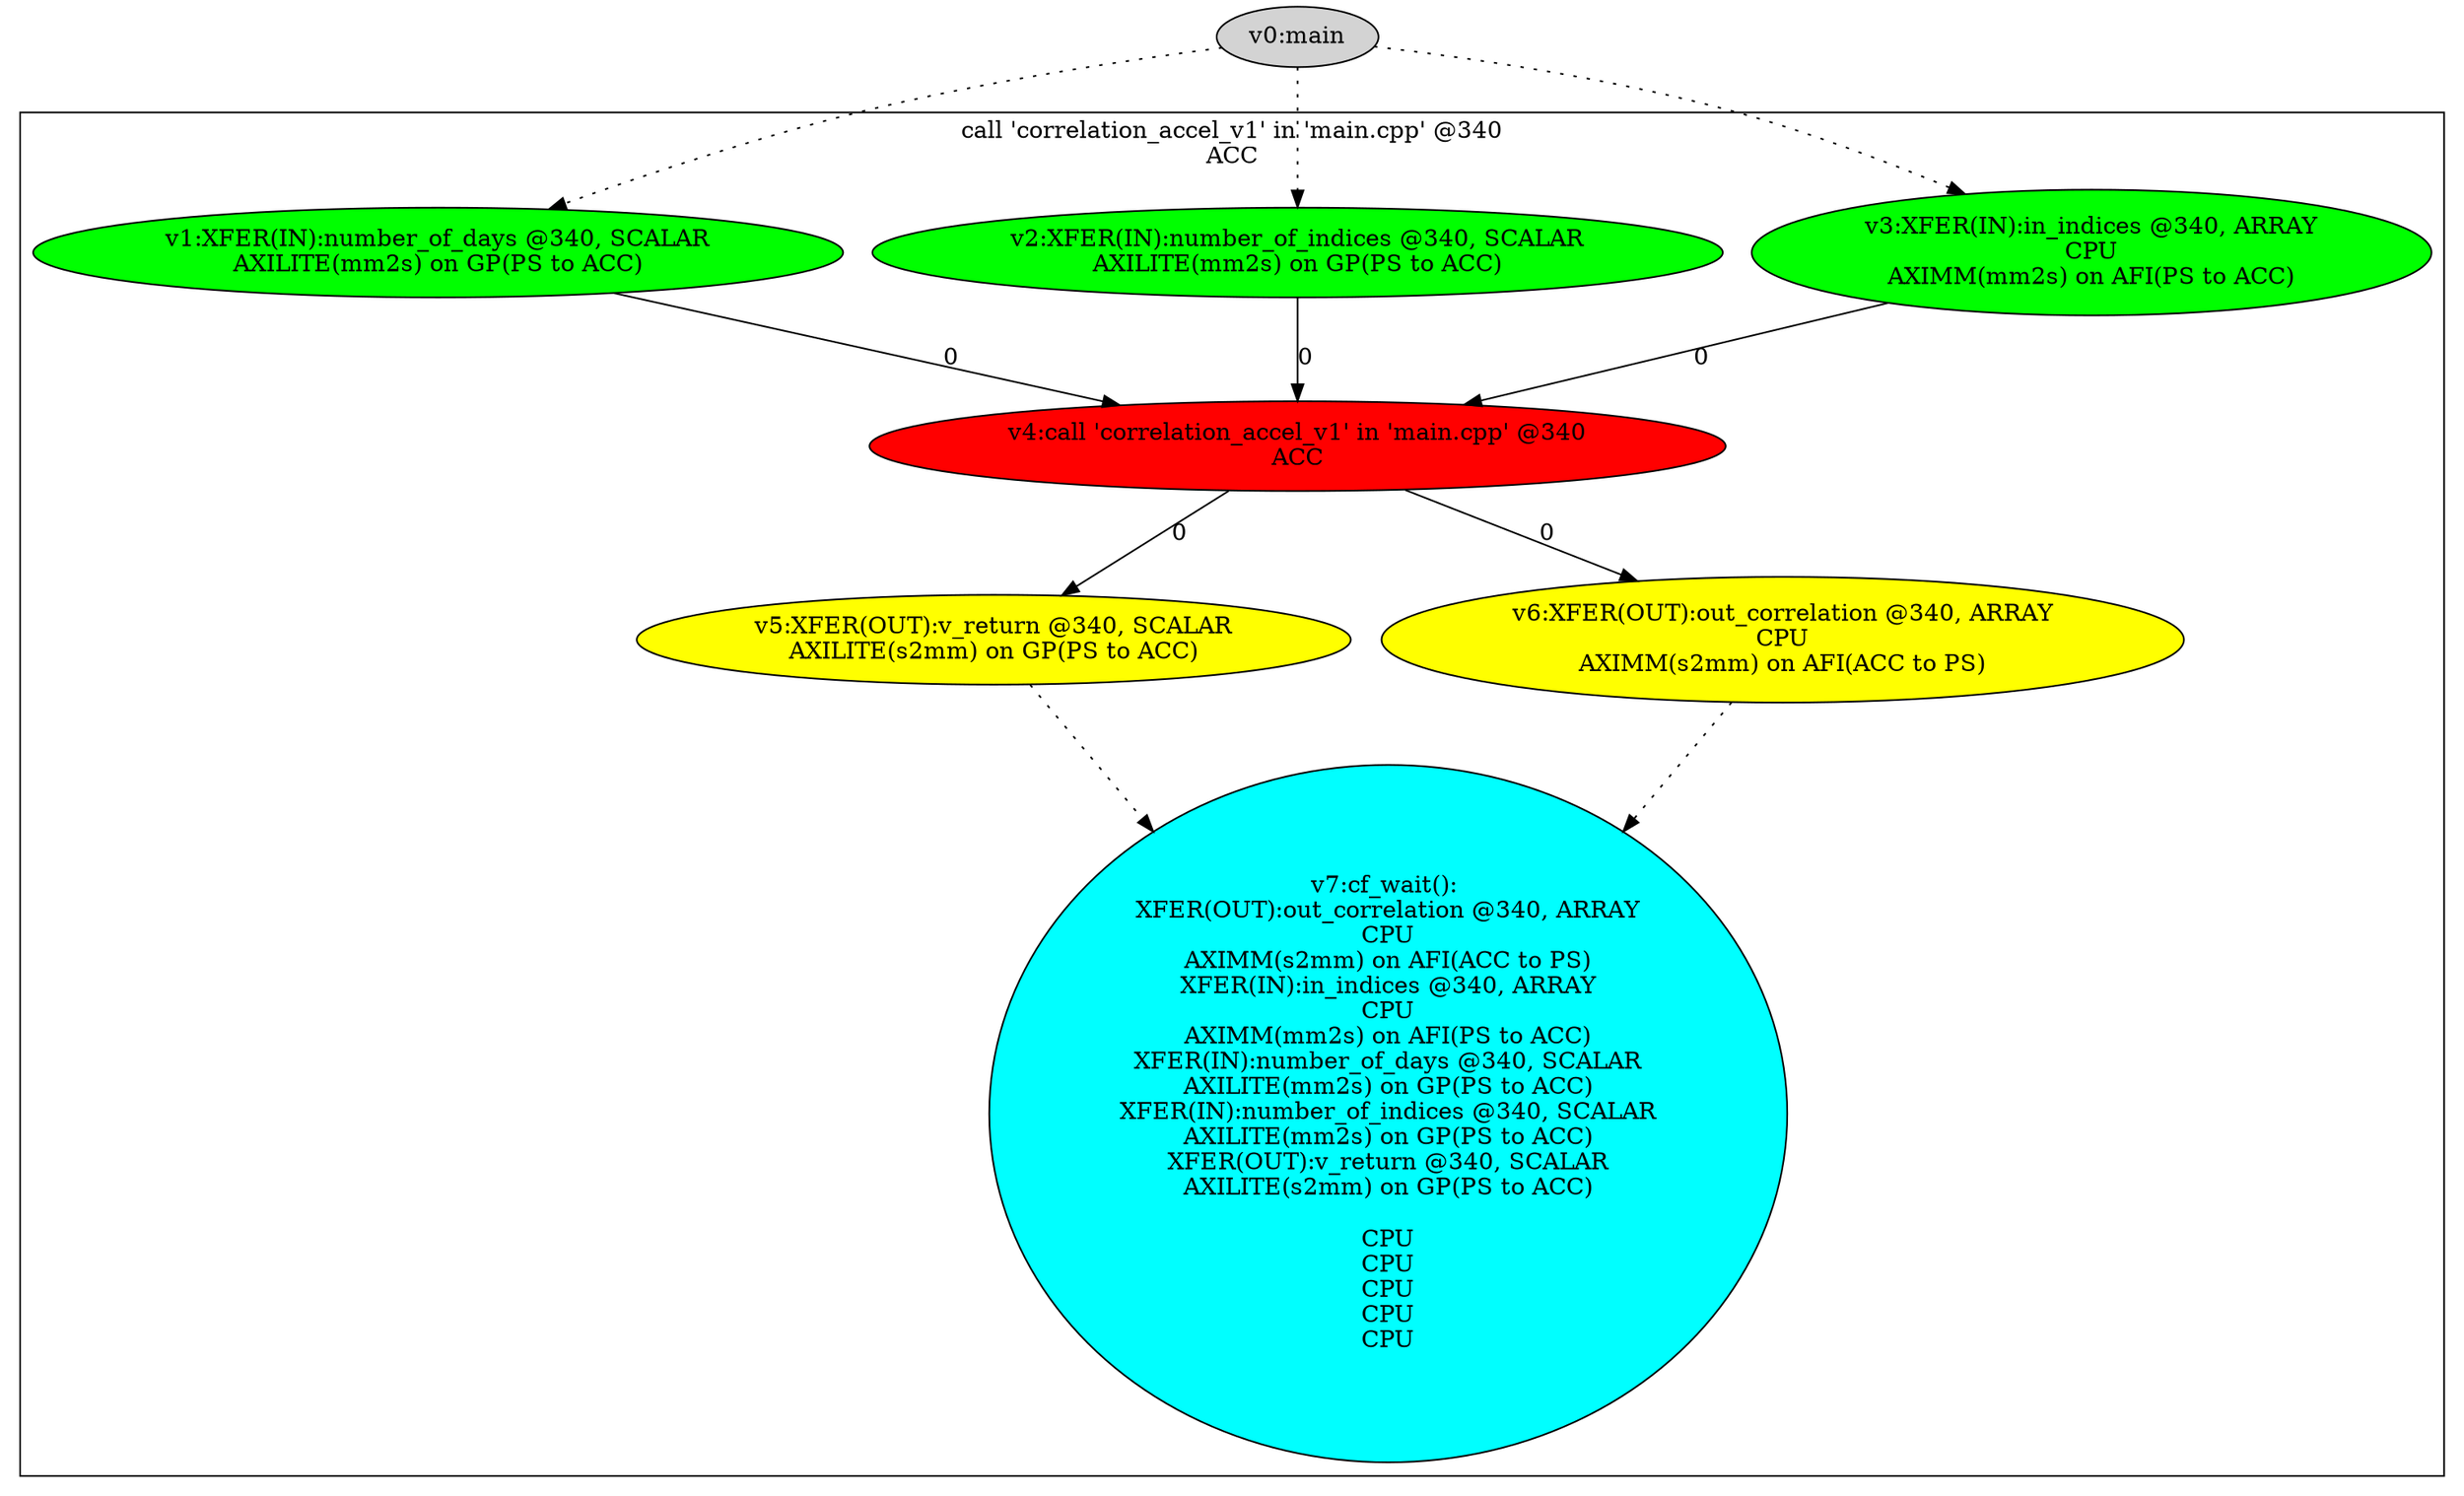 digraph dm_graph {
v0 [label = "v0:main" ,style=filled];
v1 [label = "v1:XFER(IN):number_of_days @340, SCALAR\nAXILITE(mm2s) on GP(PS to ACC)\n" ,style=filled,fillcolor = green];
v2 [label = "v2:XFER(IN):number_of_indices @340, SCALAR\nAXILITE(mm2s) on GP(PS to ACC)\n" ,style=filled,fillcolor = green];
v3 [label = "v3:XFER(IN):in_indices @340, ARRAY\nCPU\nAXIMM(mm2s) on AFI(PS to ACC)\n" ,style=filled,fillcolor = green];
v4 [label = "v4:call 'correlation_accel_v1' in 'main.cpp' @340\nACC\n" ,style=filled,fillcolor = red];
v5 [label = "v5:XFER(OUT):v_return @340, SCALAR\nAXILITE(s2mm) on GP(PS to ACC)\n" ,style=filled,fillcolor = yellow];
v6 [label = "v6:XFER(OUT):out_correlation @340, ARRAY\nCPU\nAXIMM(s2mm) on AFI(ACC to PS)\n" ,style=filled,fillcolor = yellow];
v7 [label = "v7:cf_wait(): \nXFER(OUT):out_correlation @340, ARRAY\nCPU\nAXIMM(s2mm) on AFI(ACC to PS)\nXFER(IN):in_indices @340, ARRAY\nCPU\nAXIMM(mm2s) on AFI(PS to ACC)\nXFER(IN):number_of_days @340, SCALAR\nAXILITE(mm2s) on GP(PS to ACC)\nXFER(IN):number_of_indices @340, SCALAR\nAXILITE(mm2s) on GP(PS to ACC)\nXFER(OUT):v_return @340, SCALAR\nAXILITE(s2mm) on GP(PS to ACC)\n\nCPU\nCPU\nCPU\nCPU\nCPU\n" ,style=filled,fillcolor = cyan];
subgraph cluster0 {
v1;
v2;
v3;
v4;
v5;
v6;
v7;
label = "call 'correlation_accel_v1' in 'main.cpp' @340\nACC\n";
}
v1 -> v4 [label = "0"];
v2 -> v4 [label = "0"];
v3 -> v4 [label = "0"];
v4 -> v5 [label = "0"];
v4 -> v6 [label = "0"];
v5 -> v7 [label = "", style = dotted];
v6 -> v7 [label = "", style = dotted];
v0 -> v1 [label = "", style = dotted];
v0 -> v2 [label = "", style = dotted];
v0 -> v3 [label = "", style = dotted];
}

